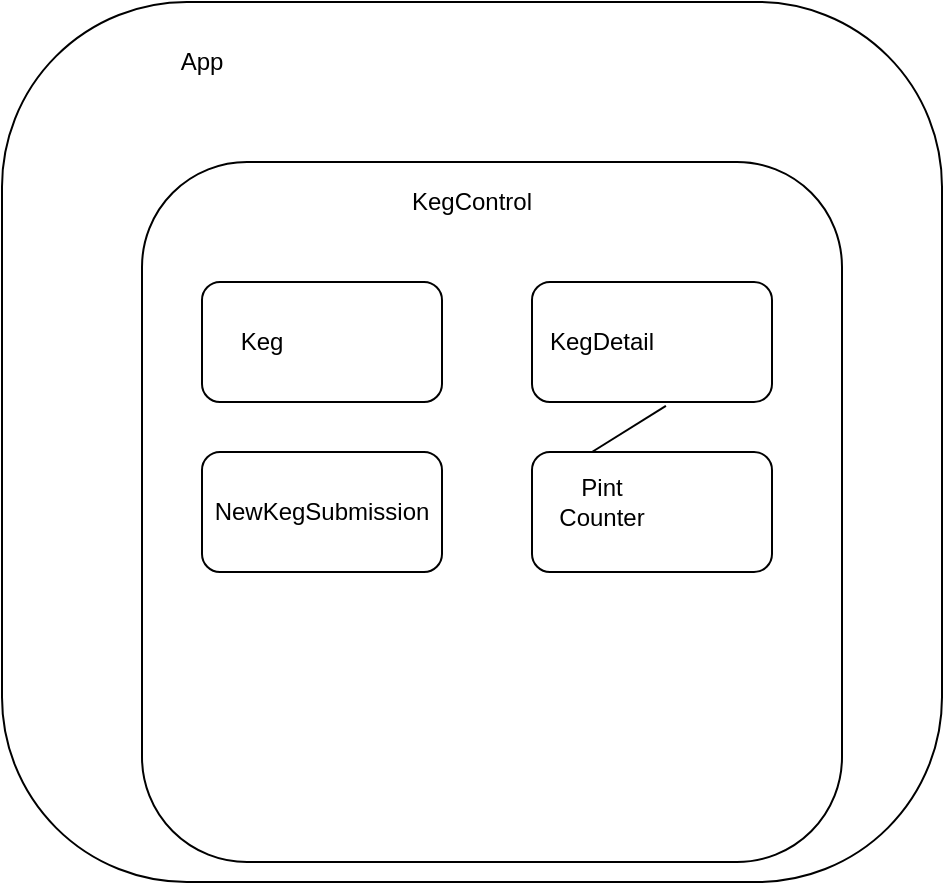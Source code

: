 <mxfile version="15.0.3"><diagram id="MmbAzvfkfIayk9Tp7EBC" name="Page-1"><mxGraphModel dx="1038" dy="509" grid="1" gridSize="10" guides="1" tooltips="1" connect="1" arrows="1" fold="1" page="1" pageScale="1" pageWidth="850" pageHeight="1100" math="0" shadow="0"><root><mxCell id="0"/><mxCell id="1" parent="0"/><mxCell id="QQw4J8e0OquKf6NibwVT-1" value="" style="rounded=1;whiteSpace=wrap;html=1;arcSize=21;" vertex="1" parent="1"><mxGeometry x="160" y="80" width="470" height="440" as="geometry"/></mxCell><mxCell id="QQw4J8e0OquKf6NibwVT-2" value="" style="rounded=1;whiteSpace=wrap;html=1;" vertex="1" parent="1"><mxGeometry x="230" y="160" width="350" height="350" as="geometry"/></mxCell><mxCell id="QQw4J8e0OquKf6NibwVT-3" value="" style="rounded=1;whiteSpace=wrap;html=1;" vertex="1" parent="1"><mxGeometry x="260" y="220" width="120" height="60" as="geometry"/></mxCell><mxCell id="QQw4J8e0OquKf6NibwVT-4" value="" style="rounded=1;whiteSpace=wrap;html=1;" vertex="1" parent="1"><mxGeometry x="425" y="220" width="120" height="60" as="geometry"/></mxCell><mxCell id="QQw4J8e0OquKf6NibwVT-5" value="" style="rounded=1;whiteSpace=wrap;html=1;" vertex="1" parent="1"><mxGeometry x="425" y="305" width="120" height="60" as="geometry"/></mxCell><mxCell id="QQw4J8e0OquKf6NibwVT-6" value="" style="rounded=1;whiteSpace=wrap;html=1;" vertex="1" parent="1"><mxGeometry x="260" y="305" width="120" height="60" as="geometry"/></mxCell><mxCell id="QQw4J8e0OquKf6NibwVT-7" value="App" style="text;html=1;strokeColor=none;fillColor=none;align=center;verticalAlign=middle;whiteSpace=wrap;rounded=0;" vertex="1" parent="1"><mxGeometry x="240" y="100" width="40" height="20" as="geometry"/></mxCell><mxCell id="QQw4J8e0OquKf6NibwVT-8" value="KegControl" style="text;html=1;strokeColor=none;fillColor=none;align=center;verticalAlign=middle;whiteSpace=wrap;rounded=0;" vertex="1" parent="1"><mxGeometry x="375" y="170" width="40" height="20" as="geometry"/></mxCell><mxCell id="QQw4J8e0OquKf6NibwVT-9" value="Keg" style="text;html=1;strokeColor=none;fillColor=none;align=center;verticalAlign=middle;whiteSpace=wrap;rounded=0;" vertex="1" parent="1"><mxGeometry x="270" y="240" width="40" height="20" as="geometry"/></mxCell><mxCell id="QQw4J8e0OquKf6NibwVT-10" value="NewKegSubmission" style="text;html=1;strokeColor=none;fillColor=none;align=center;verticalAlign=middle;whiteSpace=wrap;rounded=0;" vertex="1" parent="1"><mxGeometry x="300" y="325" width="40" height="20" as="geometry"/></mxCell><mxCell id="QQw4J8e0OquKf6NibwVT-11" value="KegDetail" style="text;html=1;strokeColor=none;fillColor=none;align=center;verticalAlign=middle;whiteSpace=wrap;rounded=0;" vertex="1" parent="1"><mxGeometry x="440" y="240" width="40" height="20" as="geometry"/></mxCell><mxCell id="QQw4J8e0OquKf6NibwVT-12" value="Pint Counter" style="text;html=1;strokeColor=none;fillColor=none;align=center;verticalAlign=middle;whiteSpace=wrap;rounded=0;" vertex="1" parent="1"><mxGeometry x="440" y="320" width="40" height="20" as="geometry"/></mxCell><mxCell id="QQw4J8e0OquKf6NibwVT-13" value="" style="endArrow=none;html=1;exitX=0.558;exitY=1.033;exitDx=0;exitDy=0;exitPerimeter=0;" edge="1" parent="1" source="QQw4J8e0OquKf6NibwVT-4"><mxGeometry width="50" height="50" relative="1" as="geometry"><mxPoint x="400" y="350" as="sourcePoint"/><mxPoint x="455" y="305" as="targetPoint"/></mxGeometry></mxCell></root></mxGraphModel></diagram></mxfile>